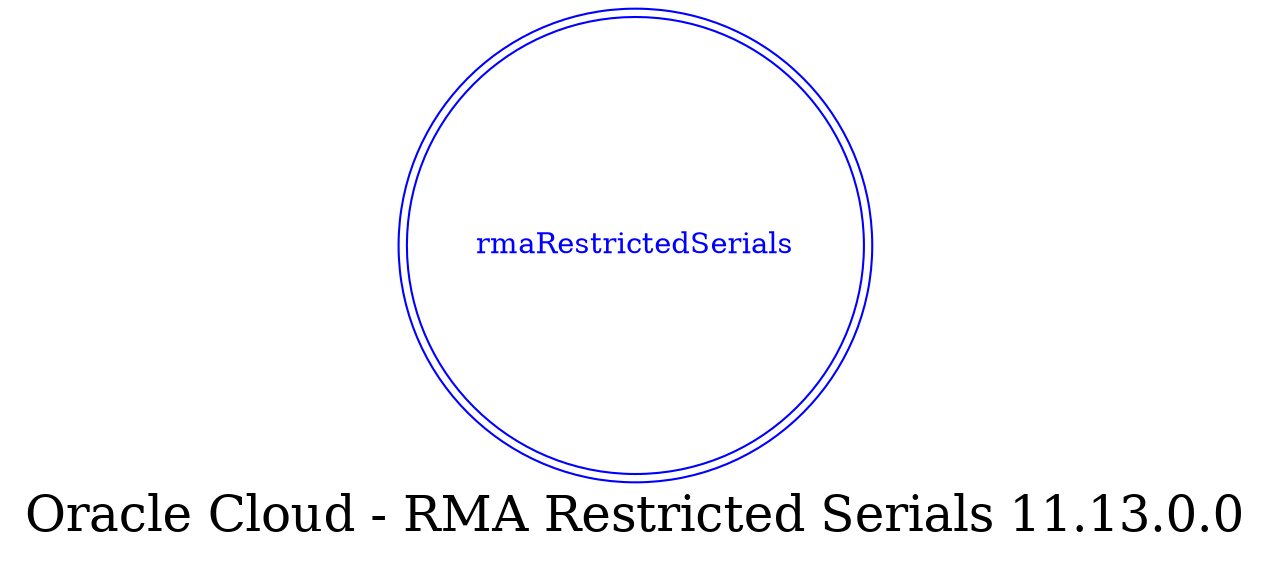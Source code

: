 digraph LexiconGraph {
graph[label="Oracle Cloud - RMA Restricted Serials 11.13.0.0", fontsize=24]
splines=true
"rmaRestrictedSerials" [color=blue, fontcolor=blue, shape=doublecircle]
}
